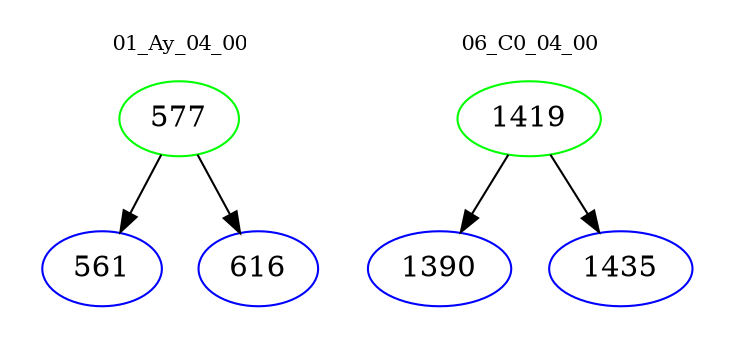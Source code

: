 digraph{
subgraph cluster_0 {
color = white
label = "01_Ay_04_00";
fontsize=10;
T0_577 [label="577", color="green"]
T0_577 -> T0_561 [color="black"]
T0_561 [label="561", color="blue"]
T0_577 -> T0_616 [color="black"]
T0_616 [label="616", color="blue"]
}
subgraph cluster_1 {
color = white
label = "06_C0_04_00";
fontsize=10;
T1_1419 [label="1419", color="green"]
T1_1419 -> T1_1390 [color="black"]
T1_1390 [label="1390", color="blue"]
T1_1419 -> T1_1435 [color="black"]
T1_1435 [label="1435", color="blue"]
}
}
